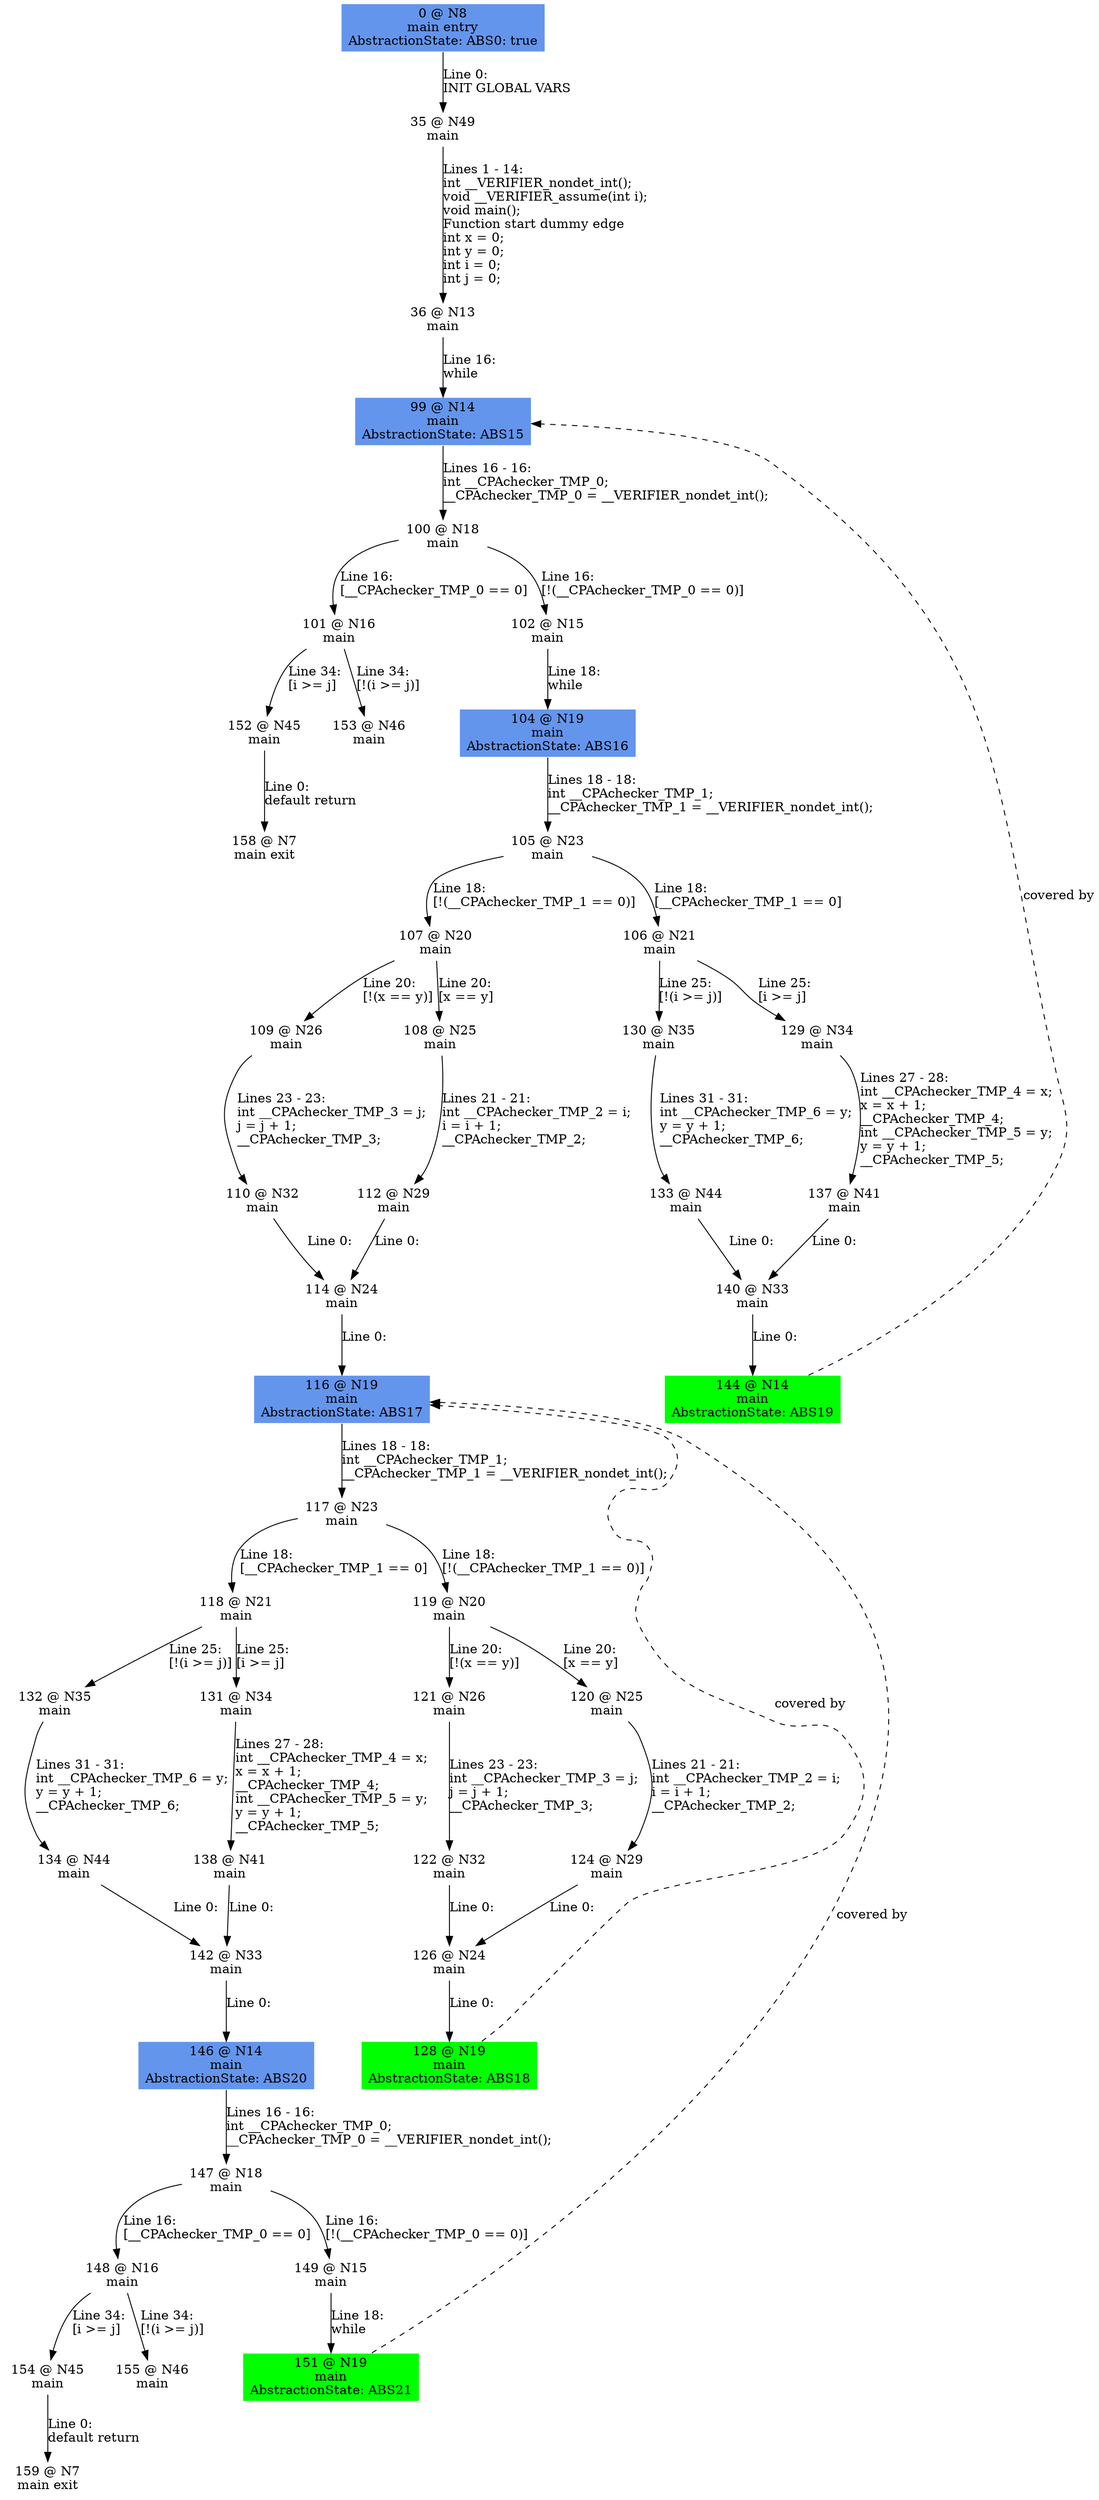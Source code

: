digraph ARG {
node [style="filled" shape="box" color="white"]
0 [fillcolor="cornflowerblue" label="0 @ N8\nmain entry\nAbstractionState: ABS0: true\n" id="0"]
35 [label="35 @ N49\nmain\n" id="35"]
36 [label="36 @ N13\nmain\n" id="36"]
99 [fillcolor="cornflowerblue" label="99 @ N14\nmain\nAbstractionState: ABS15\n" id="99"]
100 [label="100 @ N18\nmain\n" id="100"]
102 [label="102 @ N15\nmain\n" id="102"]
104 [fillcolor="cornflowerblue" label="104 @ N19\nmain\nAbstractionState: ABS16\n" id="104"]
105 [label="105 @ N23\nmain\n" id="105"]
107 [label="107 @ N20\nmain\n" id="107"]
109 [label="109 @ N26\nmain\n" id="109"]
110 [label="110 @ N32\nmain\n" id="110"]
114 [label="114 @ N24\nmain\n" id="114"]
116 [fillcolor="cornflowerblue" label="116 @ N19\nmain\nAbstractionState: ABS17\n" id="116"]
117 [label="117 @ N23\nmain\n" id="117"]
119 [label="119 @ N20\nmain\n" id="119"]
121 [label="121 @ N26\nmain\n" id="121"]
122 [label="122 @ N32\nmain\n" id="122"]
126 [label="126 @ N24\nmain\n" id="126"]
128 [fillcolor="green" label="128 @ N19\nmain\nAbstractionState: ABS18\n" id="128"]
120 [label="120 @ N25\nmain\n" id="120"]
124 [label="124 @ N29\nmain\n" id="124"]
118 [label="118 @ N21\nmain\n" id="118"]
132 [label="132 @ N35\nmain\n" id="132"]
134 [label="134 @ N44\nmain\n" id="134"]
142 [label="142 @ N33\nmain\n" id="142"]
146 [fillcolor="cornflowerblue" label="146 @ N14\nmain\nAbstractionState: ABS20\n" id="146"]
147 [label="147 @ N18\nmain\n" id="147"]
149 [label="149 @ N15\nmain\n" id="149"]
151 [fillcolor="green" label="151 @ N19\nmain\nAbstractionState: ABS21\n" id="151"]
148 [label="148 @ N16\nmain\n" id="148"]
155 [label="155 @ N46\nmain\n" id="155"]
154 [label="154 @ N45\nmain\n" id="154"]
159 [label="159 @ N7\nmain exit\n" id="159"]
131 [label="131 @ N34\nmain\n" id="131"]
138 [label="138 @ N41\nmain\n" id="138"]
108 [label="108 @ N25\nmain\n" id="108"]
112 [label="112 @ N29\nmain\n" id="112"]
106 [label="106 @ N21\nmain\n" id="106"]
130 [label="130 @ N35\nmain\n" id="130"]
133 [label="133 @ N44\nmain\n" id="133"]
140 [label="140 @ N33\nmain\n" id="140"]
144 [fillcolor="green" label="144 @ N14\nmain\nAbstractionState: ABS19\n" id="144"]
129 [label="129 @ N34\nmain\n" id="129"]
137 [label="137 @ N41\nmain\n" id="137"]
101 [label="101 @ N16\nmain\n" id="101"]
153 [label="153 @ N46\nmain\n" id="153"]
152 [label="152 @ N45\nmain\n" id="152"]
158 [label="158 @ N7\nmain exit\n" id="158"]
0 -> 35 [label="Line 0: \lINIT GLOBAL VARS\l" id="0 -> 35"]
35 -> 36 [label="Lines 1 - 14: \lint __VERIFIER_nondet_int();\lvoid __VERIFIER_assume(int i);\lvoid main();\lFunction start dummy edge\lint x = 0;\lint y = 0;\lint i = 0;\lint j = 0;\l" id="35 -> 36"]
36 -> 99 [label="Line 16: \lwhile\l" id="36 -> 99"]
144 -> 99 [style="dashed" weight="0" label="covered by"]
99 -> 100 [label="Lines 16 - 16: \lint __CPAchecker_TMP_0;\l__CPAchecker_TMP_0 = __VERIFIER_nondet_int();\l" id="99 -> 100"]
100 -> 101 [label="Line 16: \l[__CPAchecker_TMP_0 == 0]\l" id="100 -> 101"]
100 -> 102 [label="Line 16: \l[!(__CPAchecker_TMP_0 == 0)]\l" id="100 -> 102"]
102 -> 104 [label="Line 18: \lwhile\l" id="102 -> 104"]
104 -> 105 [label="Lines 18 - 18: \lint __CPAchecker_TMP_1;\l__CPAchecker_TMP_1 = __VERIFIER_nondet_int();\l" id="104 -> 105"]
105 -> 106 [label="Line 18: \l[__CPAchecker_TMP_1 == 0]\l" id="105 -> 106"]
105 -> 107 [label="Line 18: \l[!(__CPAchecker_TMP_1 == 0)]\l" id="105 -> 107"]
107 -> 108 [label="Line 20: \l[x == y]\l" id="107 -> 108"]
107 -> 109 [label="Line 20: \l[!(x == y)]\l" id="107 -> 109"]
109 -> 110 [label="Lines 23 - 23: \lint __CPAchecker_TMP_3 = j;\lj = j + 1;\l__CPAchecker_TMP_3;\l" id="109 -> 110"]
110 -> 114 [label="Line 0: \l\l" id="110 -> 114"]
114 -> 116 [label="Line 0: \l\l" id="114 -> 116"]
128 -> 116 [style="dashed" weight="0" label="covered by"]
151 -> 116 [style="dashed" weight="0" label="covered by"]
116 -> 117 [label="Lines 18 - 18: \lint __CPAchecker_TMP_1;\l__CPAchecker_TMP_1 = __VERIFIER_nondet_int();\l" id="116 -> 117"]
117 -> 118 [label="Line 18: \l[__CPAchecker_TMP_1 == 0]\l" id="117 -> 118"]
117 -> 119 [label="Line 18: \l[!(__CPAchecker_TMP_1 == 0)]\l" id="117 -> 119"]
119 -> 120 [label="Line 20: \l[x == y]\l" id="119 -> 120"]
119 -> 121 [label="Line 20: \l[!(x == y)]\l" id="119 -> 121"]
121 -> 122 [label="Lines 23 - 23: \lint __CPAchecker_TMP_3 = j;\lj = j + 1;\l__CPAchecker_TMP_3;\l" id="121 -> 122"]
122 -> 126 [label="Line 0: \l\l" id="122 -> 126"]
126 -> 128 [label="Line 0: \l\l" id="126 -> 128"]
120 -> 124 [label="Lines 21 - 21: \lint __CPAchecker_TMP_2 = i;\li = i + 1;\l__CPAchecker_TMP_2;\l" id="120 -> 124"]
124 -> 126 [label="Line 0: \l\l" id="124 -> 126"]
118 -> 131 [label="Line 25: \l[i >= j]\l" id="118 -> 131"]
118 -> 132 [label="Line 25: \l[!(i >= j)]\l" id="118 -> 132"]
132 -> 134 [label="Lines 31 - 31: \lint __CPAchecker_TMP_6 = y;\ly = y + 1;\l__CPAchecker_TMP_6;\l" id="132 -> 134"]
134 -> 142 [label="Line 0: \l\l" id="134 -> 142"]
142 -> 146 [label="Line 0: \l\l" id="142 -> 146"]
146 -> 147 [label="Lines 16 - 16: \lint __CPAchecker_TMP_0;\l__CPAchecker_TMP_0 = __VERIFIER_nondet_int();\l" id="146 -> 147"]
147 -> 148 [label="Line 16: \l[__CPAchecker_TMP_0 == 0]\l" id="147 -> 148"]
147 -> 149 [label="Line 16: \l[!(__CPAchecker_TMP_0 == 0)]\l" id="147 -> 149"]
149 -> 151 [label="Line 18: \lwhile\l" id="149 -> 151"]
148 -> 154 [label="Line 34: \l[i >= j]\l" id="148 -> 154"]
148 -> 155 [label="Line 34: \l[!(i >= j)]\l" id="148 -> 155"]
154 -> 159 [label="Line 0: \ldefault return\l" id="154 -> 159"]
131 -> 138 [label="Lines 27 - 28: \lint __CPAchecker_TMP_4 = x;\lx = x + 1;\l__CPAchecker_TMP_4;\lint __CPAchecker_TMP_5 = y;\ly = y + 1;\l__CPAchecker_TMP_5;\l" id="131 -> 138"]
138 -> 142 [label="Line 0: \l\l" id="138 -> 142"]
108 -> 112 [label="Lines 21 - 21: \lint __CPAchecker_TMP_2 = i;\li = i + 1;\l__CPAchecker_TMP_2;\l" id="108 -> 112"]
112 -> 114 [label="Line 0: \l\l" id="112 -> 114"]
106 -> 129 [label="Line 25: \l[i >= j]\l" id="106 -> 129"]
106 -> 130 [label="Line 25: \l[!(i >= j)]\l" id="106 -> 130"]
130 -> 133 [label="Lines 31 - 31: \lint __CPAchecker_TMP_6 = y;\ly = y + 1;\l__CPAchecker_TMP_6;\l" id="130 -> 133"]
133 -> 140 [label="Line 0: \l\l" id="133 -> 140"]
140 -> 144 [label="Line 0: \l\l" id="140 -> 144"]
129 -> 137 [label="Lines 27 - 28: \lint __CPAchecker_TMP_4 = x;\lx = x + 1;\l__CPAchecker_TMP_4;\lint __CPAchecker_TMP_5 = y;\ly = y + 1;\l__CPAchecker_TMP_5;\l" id="129 -> 137"]
137 -> 140 [label="Line 0: \l\l" id="137 -> 140"]
101 -> 152 [label="Line 34: \l[i >= j]\l" id="101 -> 152"]
101 -> 153 [label="Line 34: \l[!(i >= j)]\l" id="101 -> 153"]
152 -> 158 [label="Line 0: \ldefault return\l" id="152 -> 158"]
}
